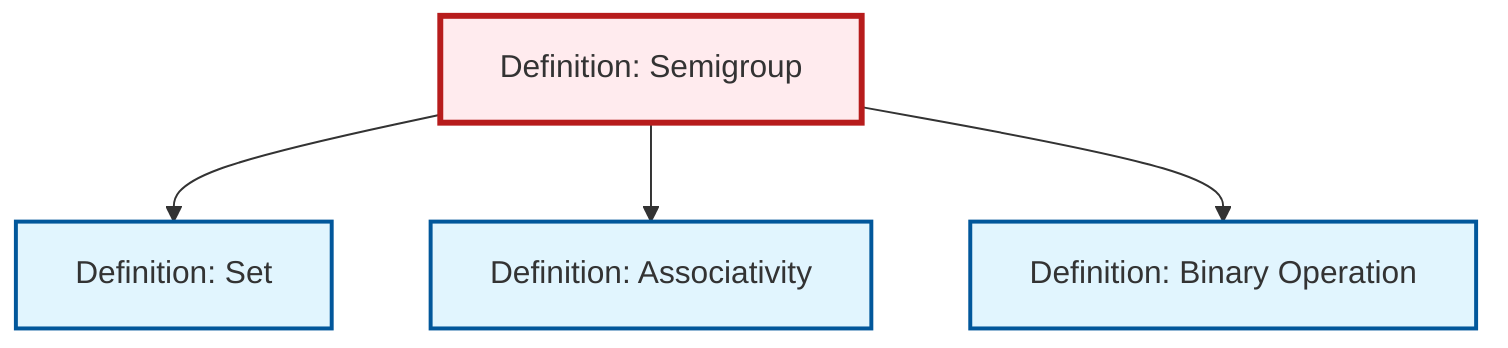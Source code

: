 graph TD
    classDef definition fill:#e1f5fe,stroke:#01579b,stroke-width:2px
    classDef theorem fill:#f3e5f5,stroke:#4a148c,stroke-width:2px
    classDef axiom fill:#fff3e0,stroke:#e65100,stroke-width:2px
    classDef example fill:#e8f5e9,stroke:#1b5e20,stroke-width:2px
    classDef current fill:#ffebee,stroke:#b71c1c,stroke-width:3px
    def-set["Definition: Set"]:::definition
    def-binary-operation["Definition: Binary Operation"]:::definition
    def-semigroup["Definition: Semigroup"]:::definition
    def-associativity["Definition: Associativity"]:::definition
    def-semigroup --> def-set
    def-semigroup --> def-associativity
    def-semigroup --> def-binary-operation
    class def-semigroup current